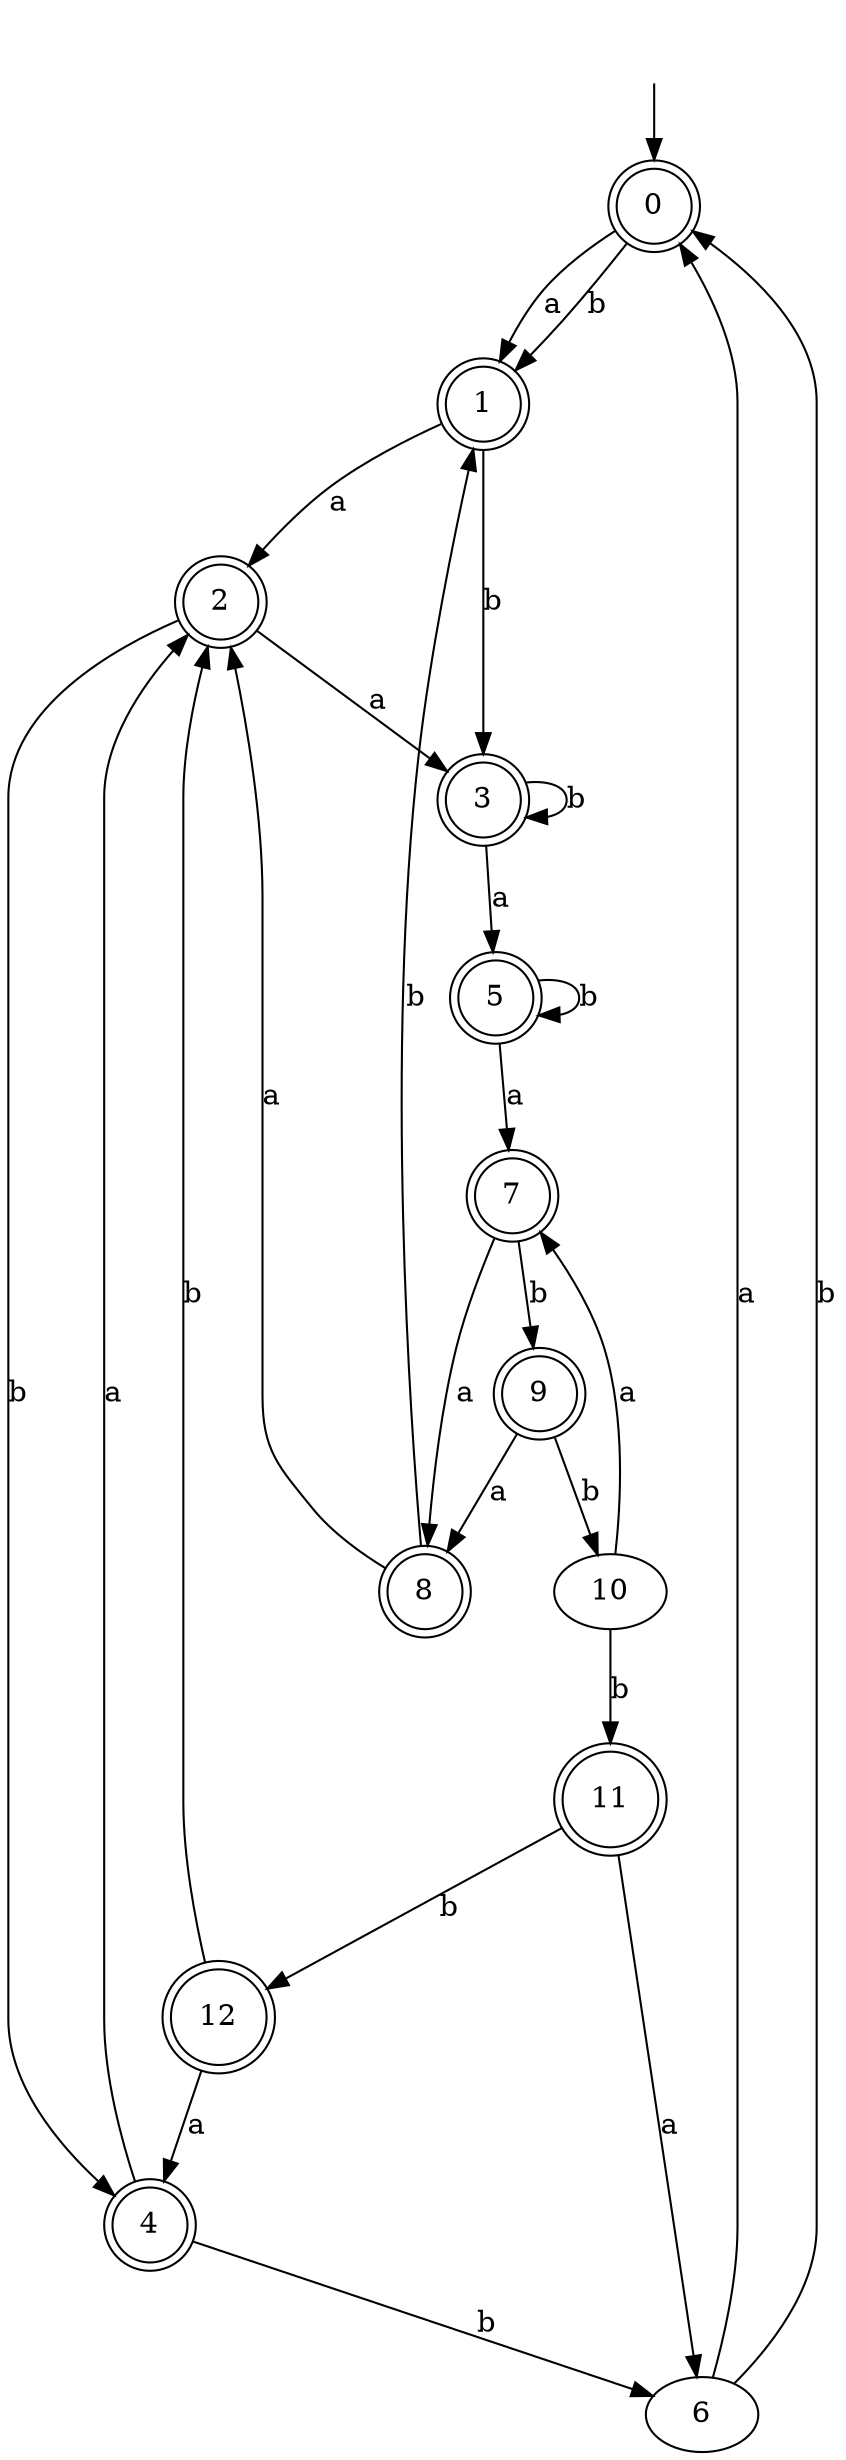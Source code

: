 digraph RandomDFA {
  __start0 [label="", shape=none];
  __start0 -> 0 [label=""];
  0 [shape=circle] [shape=doublecircle]
  0 -> 1 [label="a"]
  0 -> 1 [label="b"]
  1 [shape=doublecircle]
  1 -> 2 [label="a"]
  1 -> 3 [label="b"]
  2 [shape=doublecircle]
  2 -> 3 [label="a"]
  2 -> 4 [label="b"]
  3 [shape=doublecircle]
  3 -> 5 [label="a"]
  3 -> 3 [label="b"]
  4 [shape=doublecircle]
  4 -> 2 [label="a"]
  4 -> 6 [label="b"]
  5 [shape=doublecircle]
  5 -> 7 [label="a"]
  5 -> 5 [label="b"]
  6
  6 -> 0 [label="a"]
  6 -> 0 [label="b"]
  7 [shape=doublecircle]
  7 -> 8 [label="a"]
  7 -> 9 [label="b"]
  8 [shape=doublecircle]
  8 -> 2 [label="a"]
  8 -> 1 [label="b"]
  9 [shape=doublecircle]
  9 -> 8 [label="a"]
  9 -> 10 [label="b"]
  10
  10 -> 7 [label="a"]
  10 -> 11 [label="b"]
  11 [shape=doublecircle]
  11 -> 6 [label="a"]
  11 -> 12 [label="b"]
  12 [shape=doublecircle]
  12 -> 4 [label="a"]
  12 -> 2 [label="b"]
}
